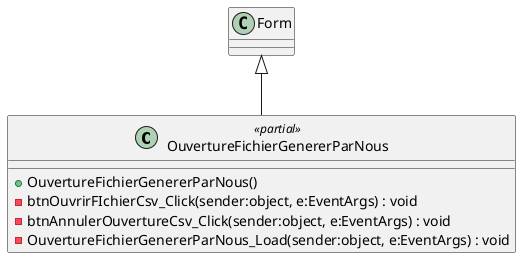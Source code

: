 @startuml
class OuvertureFichierGenererParNous <<partial>> {
    + OuvertureFichierGenererParNous()
    - btnOuvrirFIchierCsv_Click(sender:object, e:EventArgs) : void
    - btnAnnulerOuvertureCsv_Click(sender:object, e:EventArgs) : void
    - OuvertureFichierGenererParNous_Load(sender:object, e:EventArgs) : void
}
Form <|-- OuvertureFichierGenererParNous
@enduml

